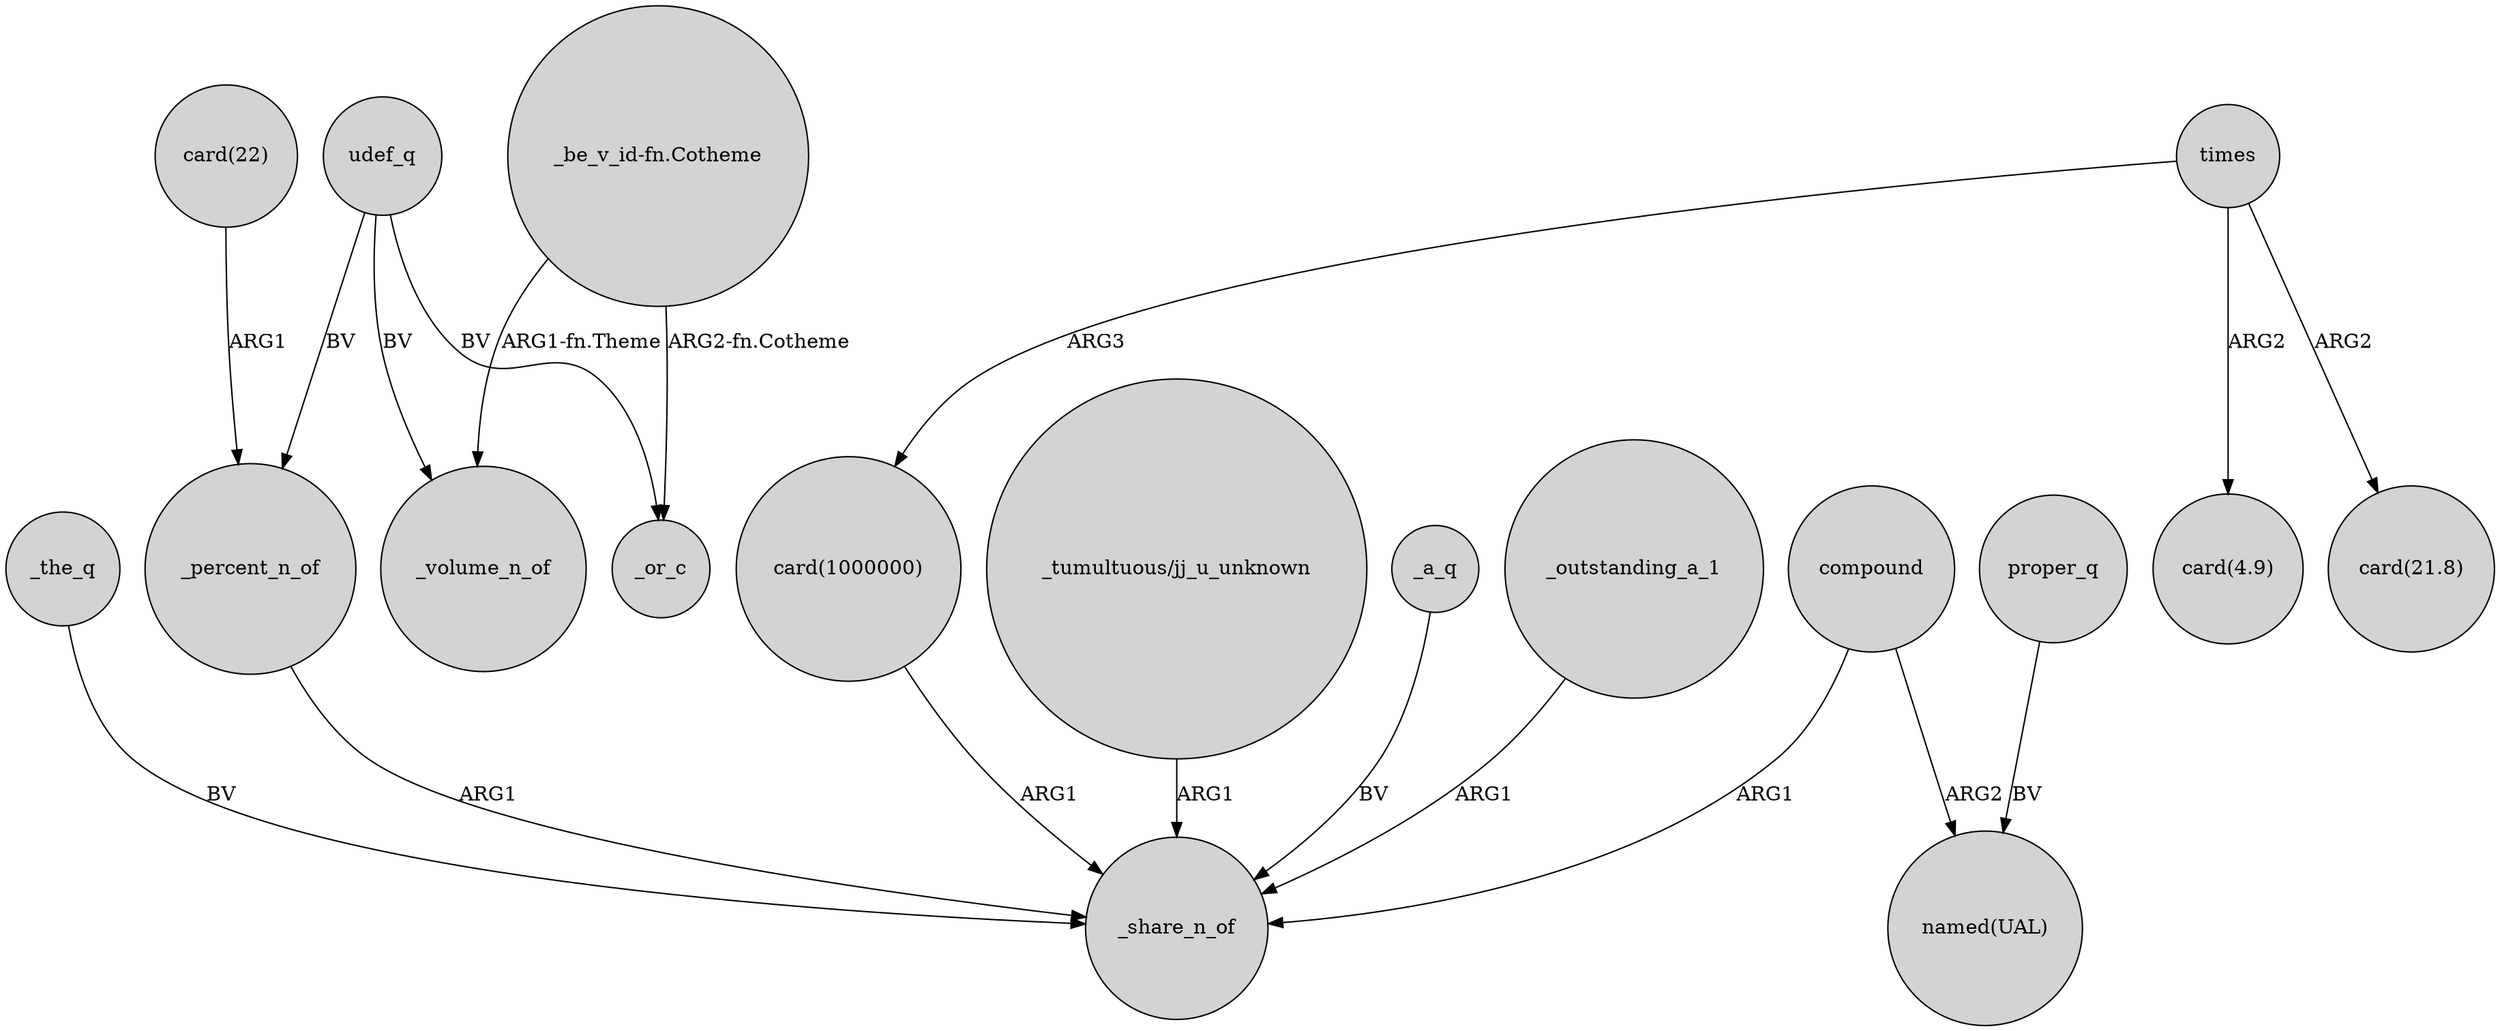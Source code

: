 digraph {
	node [shape=circle style=filled]
	times -> "card(1000000)" [label=ARG3]
	"_be_v_id-fn.Cotheme" -> _volume_n_of [label="ARG1-fn.Theme"]
	compound -> "named(UAL)" [label=ARG2]
	udef_q -> _percent_n_of [label=BV]
	"_tumultuous/jj_u_unknown" -> _share_n_of [label=ARG1]
	_a_q -> _share_n_of [label=BV]
	"card(1000000)" -> _share_n_of [label=ARG1]
	udef_q -> _volume_n_of [label=BV]
	_percent_n_of -> _share_n_of [label=ARG1]
	udef_q -> _or_c [label=BV]
	proper_q -> "named(UAL)" [label=BV]
	compound -> _share_n_of [label=ARG1]
	"_be_v_id-fn.Cotheme" -> _or_c [label="ARG2-fn.Cotheme"]
	_outstanding_a_1 -> _share_n_of [label=ARG1]
	"card(22)" -> _percent_n_of [label=ARG1]
	times -> "card(4.9)" [label=ARG2]
	times -> "card(21.8)" [label=ARG2]
	_the_q -> _share_n_of [label=BV]
}
